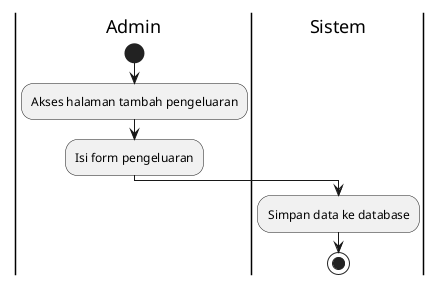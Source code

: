 
@startuml
|Admin|
start
:Akses halaman tambah pengeluaran;
:Isi form pengeluaran;

|Sistem|
:Simpan data ke database;
stop
@enduml
